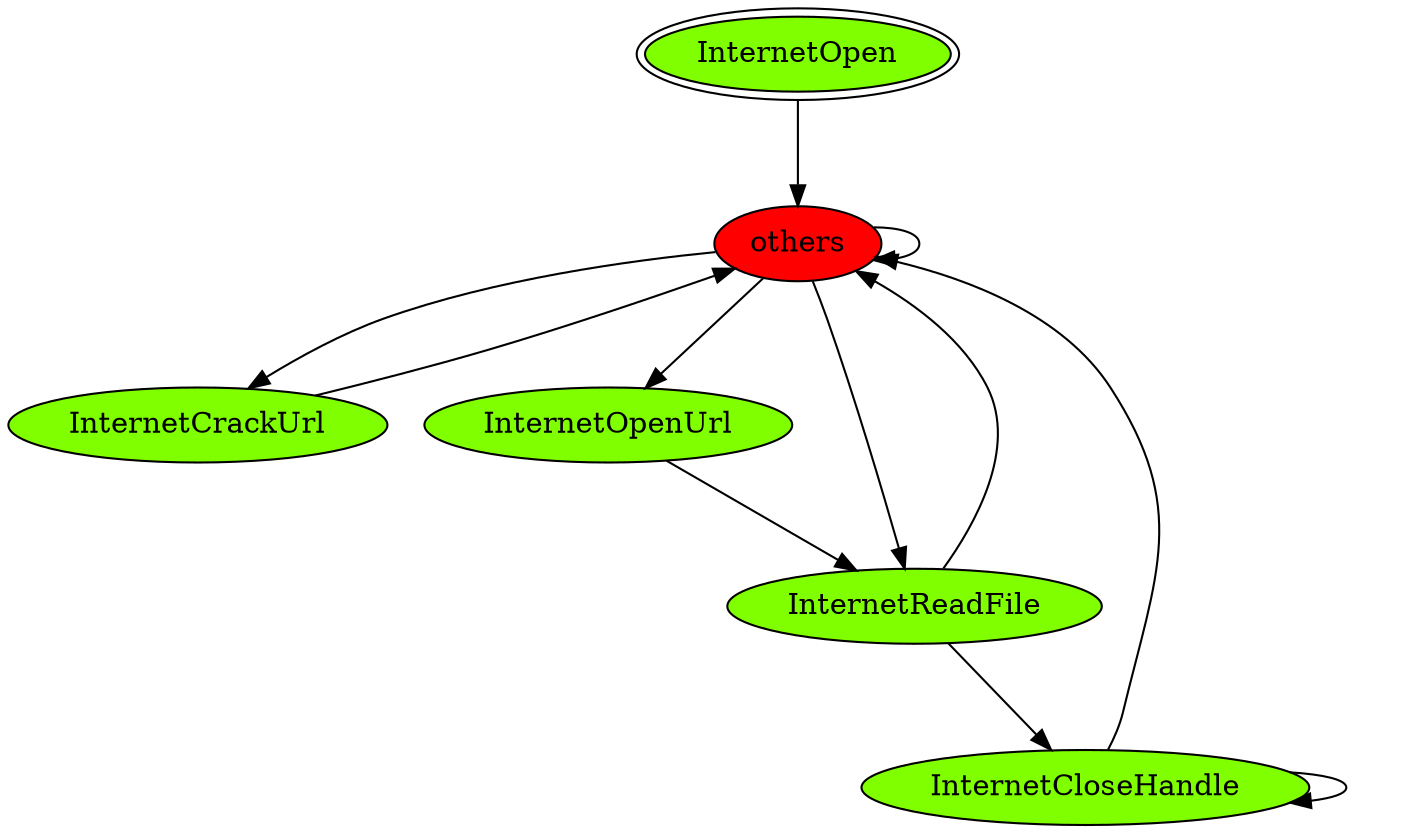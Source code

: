digraph "./REPORTS/6027/API_PER_CATEGORY/InternetOpenUrl.exe_1064_Windows Internet (WinINet)_API_per_Category_Transition_Matrix" {
	InternetOpen [label=InternetOpen fillcolor=chartreuse peripheries=2 style=filled]
	others [label=others fillcolor=red style=filled]
	InternetOpen -> others [label=1.0 fontcolor=white]
	others -> others [label=0.9946 fontcolor=white]
	InternetCrackUrl [label=InternetCrackUrl fillcolor=chartreuse style=filled]
	others -> InternetCrackUrl [label=0.0004 fontcolor=white]
	InternetOpenUrl [label=InternetOpenUrl fillcolor=chartreuse style=filled]
	others -> InternetOpenUrl [label=0.0004 fontcolor=white]
	InternetReadFile [label=InternetReadFile fillcolor=chartreuse style=filled]
	others -> InternetReadFile [label=0.0045 fontcolor=white]
	InternetCrackUrl -> others [label=1.0 fontcolor=white]
	InternetOpenUrl -> InternetReadFile [label=1.0 fontcolor=white]
	InternetReadFile -> others [label=0.9091 fontcolor=white]
	InternetCloseHandle [label=InternetCloseHandle fillcolor=chartreuse style=filled]
	InternetReadFile -> InternetCloseHandle [label=0.0909 fontcolor=white]
	InternetCloseHandle -> others [label=0.5 fontcolor=white]
	InternetCloseHandle -> InternetCloseHandle [label=0.5 fontcolor=white]
}
